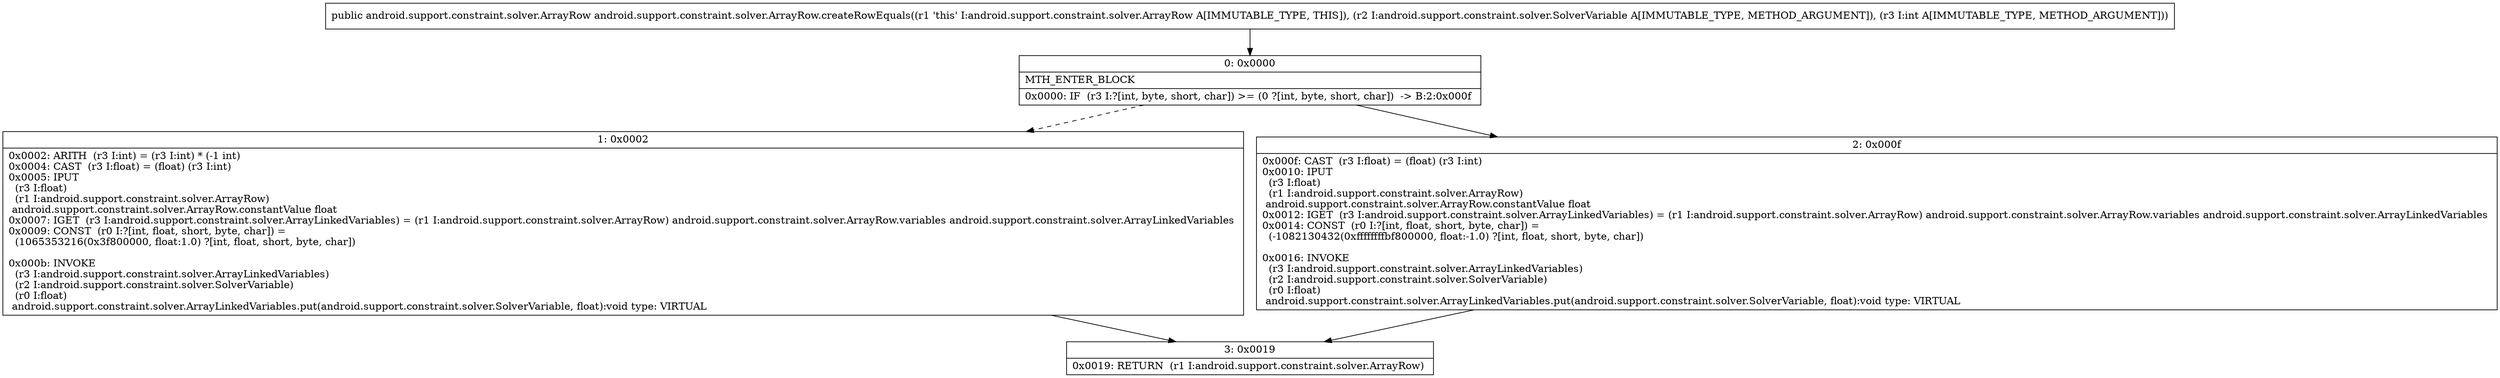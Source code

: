 digraph "CFG forandroid.support.constraint.solver.ArrayRow.createRowEquals(Landroid\/support\/constraint\/solver\/SolverVariable;I)Landroid\/support\/constraint\/solver\/ArrayRow;" {
Node_0 [shape=record,label="{0\:\ 0x0000|MTH_ENTER_BLOCK\l|0x0000: IF  (r3 I:?[int, byte, short, char]) \>= (0 ?[int, byte, short, char])  \-\> B:2:0x000f \l}"];
Node_1 [shape=record,label="{1\:\ 0x0002|0x0002: ARITH  (r3 I:int) = (r3 I:int) * (\-1 int) \l0x0004: CAST  (r3 I:float) = (float) (r3 I:int) \l0x0005: IPUT  \l  (r3 I:float)\l  (r1 I:android.support.constraint.solver.ArrayRow)\l android.support.constraint.solver.ArrayRow.constantValue float \l0x0007: IGET  (r3 I:android.support.constraint.solver.ArrayLinkedVariables) = (r1 I:android.support.constraint.solver.ArrayRow) android.support.constraint.solver.ArrayRow.variables android.support.constraint.solver.ArrayLinkedVariables \l0x0009: CONST  (r0 I:?[int, float, short, byte, char]) = \l  (1065353216(0x3f800000, float:1.0) ?[int, float, short, byte, char])\l \l0x000b: INVOKE  \l  (r3 I:android.support.constraint.solver.ArrayLinkedVariables)\l  (r2 I:android.support.constraint.solver.SolverVariable)\l  (r0 I:float)\l android.support.constraint.solver.ArrayLinkedVariables.put(android.support.constraint.solver.SolverVariable, float):void type: VIRTUAL \l}"];
Node_2 [shape=record,label="{2\:\ 0x000f|0x000f: CAST  (r3 I:float) = (float) (r3 I:int) \l0x0010: IPUT  \l  (r3 I:float)\l  (r1 I:android.support.constraint.solver.ArrayRow)\l android.support.constraint.solver.ArrayRow.constantValue float \l0x0012: IGET  (r3 I:android.support.constraint.solver.ArrayLinkedVariables) = (r1 I:android.support.constraint.solver.ArrayRow) android.support.constraint.solver.ArrayRow.variables android.support.constraint.solver.ArrayLinkedVariables \l0x0014: CONST  (r0 I:?[int, float, short, byte, char]) = \l  (\-1082130432(0xffffffffbf800000, float:\-1.0) ?[int, float, short, byte, char])\l \l0x0016: INVOKE  \l  (r3 I:android.support.constraint.solver.ArrayLinkedVariables)\l  (r2 I:android.support.constraint.solver.SolverVariable)\l  (r0 I:float)\l android.support.constraint.solver.ArrayLinkedVariables.put(android.support.constraint.solver.SolverVariable, float):void type: VIRTUAL \l}"];
Node_3 [shape=record,label="{3\:\ 0x0019|0x0019: RETURN  (r1 I:android.support.constraint.solver.ArrayRow) \l}"];
MethodNode[shape=record,label="{public android.support.constraint.solver.ArrayRow android.support.constraint.solver.ArrayRow.createRowEquals((r1 'this' I:android.support.constraint.solver.ArrayRow A[IMMUTABLE_TYPE, THIS]), (r2 I:android.support.constraint.solver.SolverVariable A[IMMUTABLE_TYPE, METHOD_ARGUMENT]), (r3 I:int A[IMMUTABLE_TYPE, METHOD_ARGUMENT])) }"];
MethodNode -> Node_0;
Node_0 -> Node_1[style=dashed];
Node_0 -> Node_2;
Node_1 -> Node_3;
Node_2 -> Node_3;
}

